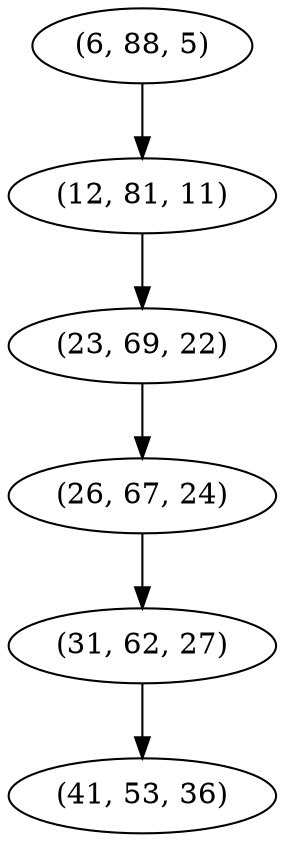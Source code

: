 digraph tree {
    "(6, 88, 5)";
    "(12, 81, 11)";
    "(23, 69, 22)";
    "(26, 67, 24)";
    "(31, 62, 27)";
    "(41, 53, 36)";
    "(6, 88, 5)" -> "(12, 81, 11)";
    "(12, 81, 11)" -> "(23, 69, 22)";
    "(23, 69, 22)" -> "(26, 67, 24)";
    "(26, 67, 24)" -> "(31, 62, 27)";
    "(31, 62, 27)" -> "(41, 53, 36)";
}
